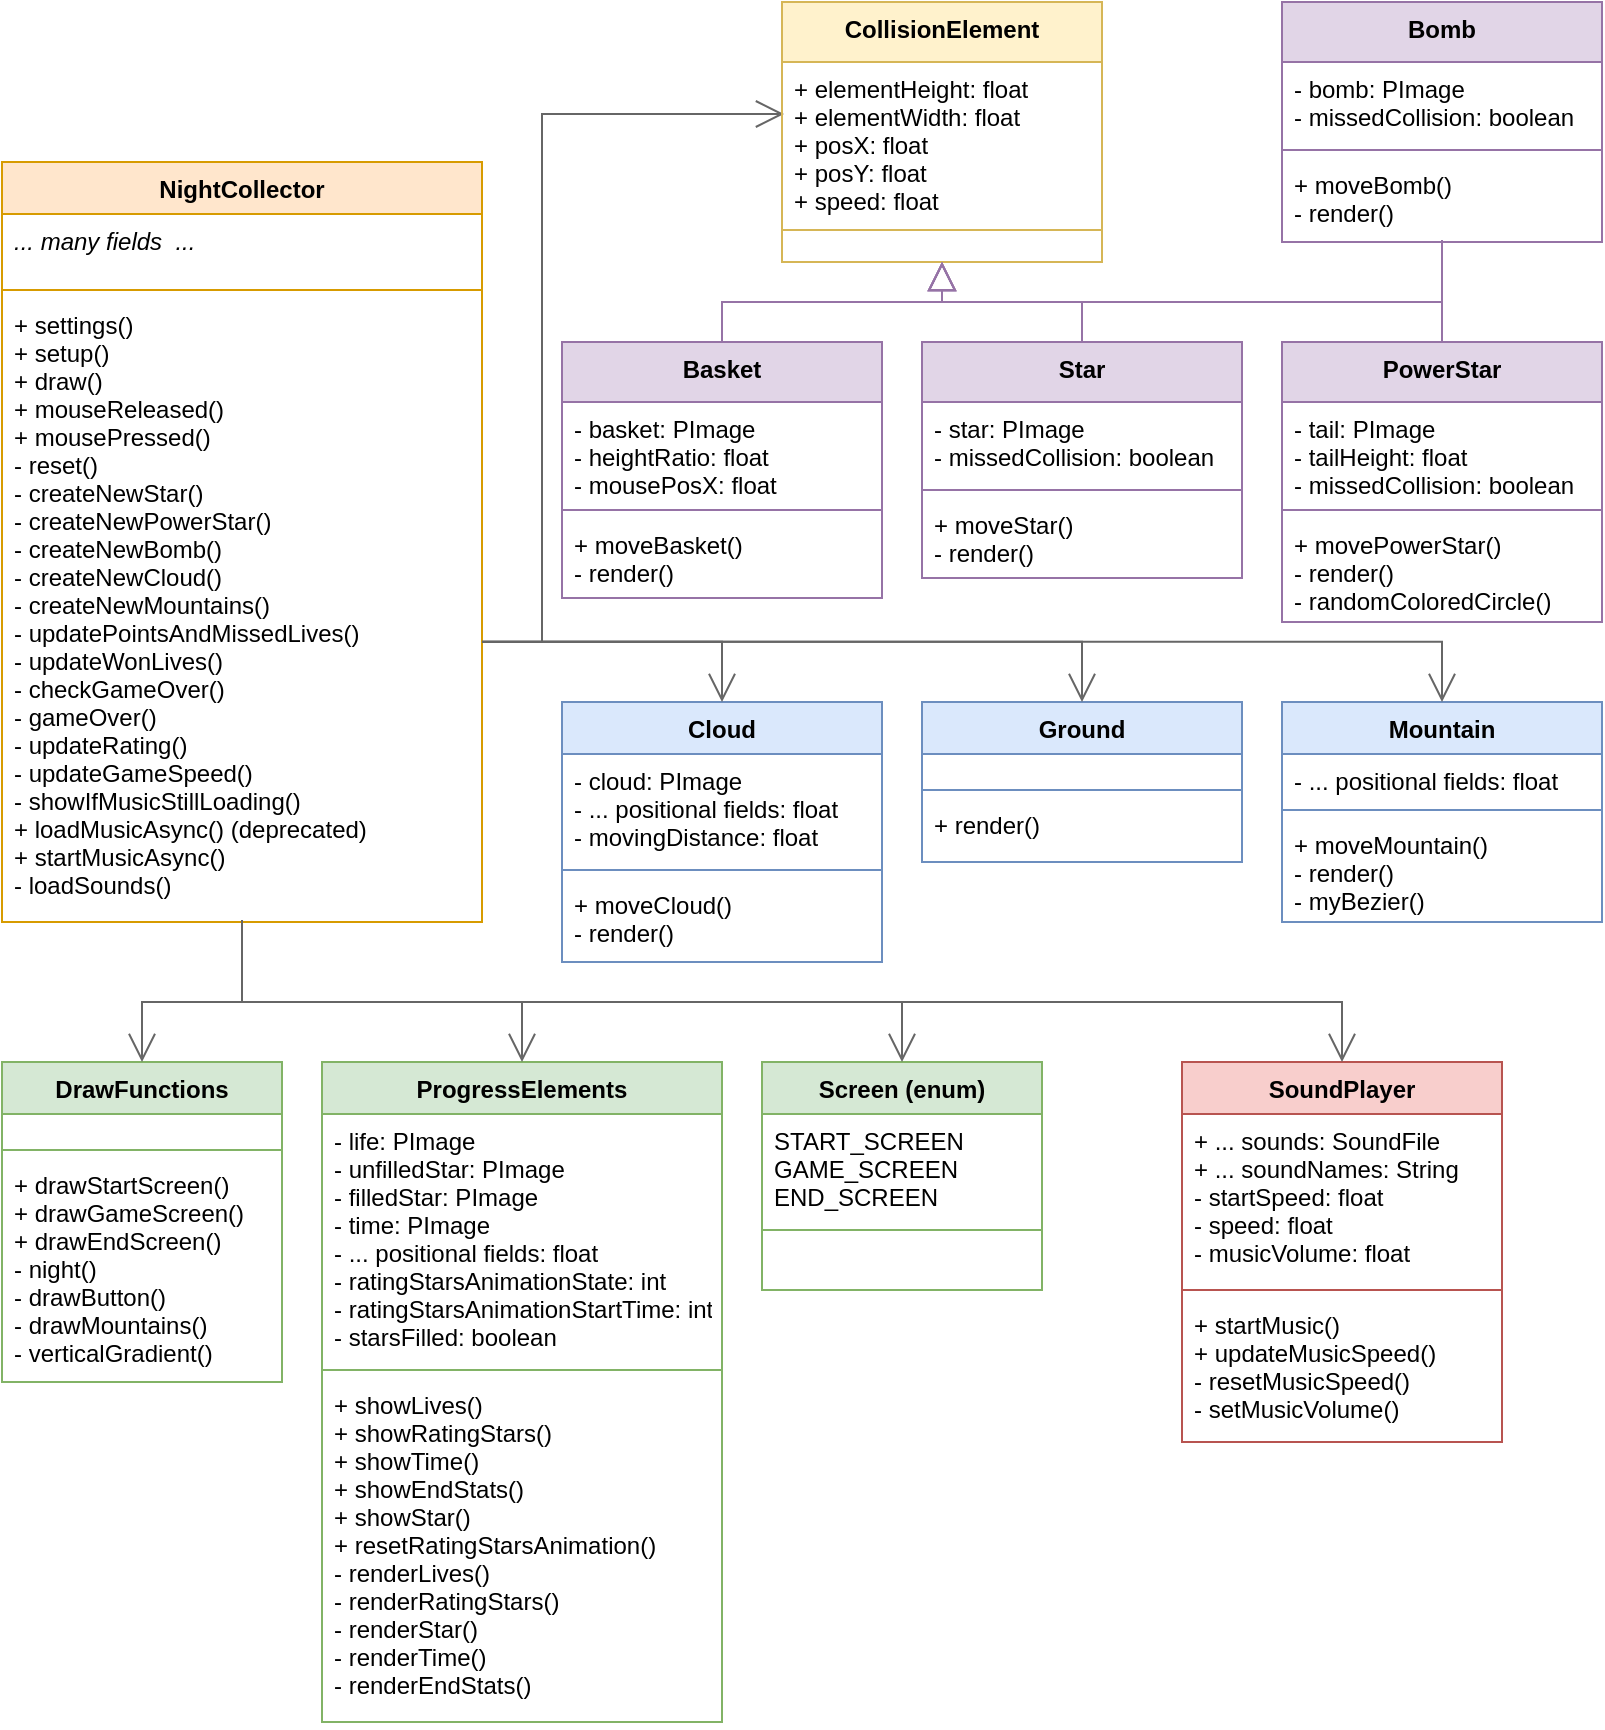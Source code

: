 <mxfile version="16.1.2" type="device"><diagram name="Page-1" id="c4acf3e9-155e-7222-9cf6-157b1a14988f"><mxGraphModel dx="1426" dy="905" grid="1" gridSize="10" guides="1" tooltips="1" connect="1" arrows="1" fold="1" page="1" pageScale="1" pageWidth="827" pageHeight="1169" background="none" math="0" shadow="0"><root><mxCell id="0"/><mxCell id="1" parent="0"/><mxCell id="Xkrnn2uKTb-XPjydckuP-17" value="NightCollector" style="swimlane;fontStyle=1;align=center;verticalAlign=top;childLayout=stackLayout;horizontal=1;startSize=26;horizontalStack=0;resizeParent=1;resizeParentMax=0;resizeLast=0;collapsible=1;marginBottom=0;fillColor=#ffe6cc;strokeColor=#d79b00;" parent="1" vertex="1"><mxGeometry x="20" y="100" width="240" height="380" as="geometry"/></mxCell><mxCell id="Xkrnn2uKTb-XPjydckuP-18" value="... many fields  ..." style="text;strokeColor=none;fillColor=none;align=left;verticalAlign=top;spacingLeft=4;spacingRight=4;overflow=hidden;rotatable=0;points=[[0,0.5],[1,0.5]];portConstraint=eastwest;fontStyle=2" parent="Xkrnn2uKTb-XPjydckuP-17" vertex="1"><mxGeometry y="26" width="240" height="34" as="geometry"/></mxCell><mxCell id="Xkrnn2uKTb-XPjydckuP-19" value="" style="line;strokeWidth=1;fillColor=#ffe6cc;align=left;verticalAlign=middle;spacingTop=-1;spacingLeft=3;spacingRight=3;rotatable=0;labelPosition=right;points=[];portConstraint=eastwest;strokeColor=#d79b00;" parent="Xkrnn2uKTb-XPjydckuP-17" vertex="1"><mxGeometry y="60" width="240" height="8" as="geometry"/></mxCell><mxCell id="Xkrnn2uKTb-XPjydckuP-20" value="+ settings()&#10;+ setup()&#10;+ draw()&#10;+ mouseReleased()&#10;+ mousePressed()&#10;- reset()&#10;- createNewStar()&#10;- createNewPowerStar()&#10;- createNewBomb()&#10;- createNewCloud()&#10;- createNewMountains()&#10;- updatePointsAndMissedLives()&#10;- updateWonLives()&#10;- checkGameOver()&#10;- gameOver()&#10;- updateRating()&#10;- updateGameSpeed()&#10;- showIfMusicStillLoading()&#10;+ loadMusicAsync() (deprecated)&#10;+ startMusicAsync()&#10;- loadSounds()&#10;" style="text;strokeColor=none;fillColor=none;align=left;verticalAlign=top;spacingLeft=4;spacingRight=4;overflow=hidden;rotatable=0;points=[[0,0.5],[1,0.5]];portConstraint=eastwest;" parent="Xkrnn2uKTb-XPjydckuP-17" vertex="1"><mxGeometry y="68" width="240" height="312" as="geometry"/></mxCell><mxCell id="Xkrnn2uKTb-XPjydckuP-72" value="DrawFunctions" style="swimlane;fontStyle=1;align=center;verticalAlign=top;childLayout=stackLayout;horizontal=1;startSize=26;horizontalStack=0;resizeParent=1;resizeParentMax=0;resizeLast=0;collapsible=1;marginBottom=0;fillColor=#d5e8d4;strokeColor=#82b366;" parent="1" vertex="1"><mxGeometry x="20" y="550" width="140" height="160" as="geometry"><mxRectangle x="340" y="406" width="130" height="26" as="alternateBounds"/></mxGeometry></mxCell><mxCell id="Xkrnn2uKTb-XPjydckuP-73" value=" " style="text;strokeColor=none;fillColor=none;align=left;verticalAlign=top;spacingLeft=4;spacingRight=4;overflow=hidden;rotatable=0;points=[[0,0.5],[1,0.5]];portConstraint=eastwest;" parent="Xkrnn2uKTb-XPjydckuP-72" vertex="1"><mxGeometry y="26" width="140" height="14" as="geometry"/></mxCell><mxCell id="Xkrnn2uKTb-XPjydckuP-74" value="" style="line;strokeWidth=1;fillColor=#d5e8d4;align=left;verticalAlign=middle;spacingTop=-1;spacingLeft=3;spacingRight=3;rotatable=0;labelPosition=right;points=[];portConstraint=eastwest;strokeColor=#82b366;" parent="Xkrnn2uKTb-XPjydckuP-72" vertex="1"><mxGeometry y="40" width="140" height="8" as="geometry"/></mxCell><mxCell id="Xkrnn2uKTb-XPjydckuP-75" value="+ drawStartScreen()&#10;+ drawGameScreen()&#10;+ drawEndScreen()&#10;- night()&#10;- drawButton()&#10;- drawMountains()&#10;- verticalGradient()&#10;" style="text;strokeColor=none;fillColor=none;align=left;verticalAlign=top;spacingLeft=4;spacingRight=4;overflow=hidden;rotatable=0;points=[[0,0.5],[1,0.5]];portConstraint=eastwest;" parent="Xkrnn2uKTb-XPjydckuP-72" vertex="1"><mxGeometry y="48" width="140" height="112" as="geometry"/></mxCell><mxCell id="Xkrnn2uKTb-XPjydckuP-90" value="Cloud" style="swimlane;fontStyle=1;align=center;verticalAlign=top;childLayout=stackLayout;horizontal=1;startSize=26;horizontalStack=0;resizeParent=1;resizeParentMax=0;resizeLast=0;collapsible=1;marginBottom=0;fillColor=#dae8fc;strokeColor=#6c8ebf;" parent="1" vertex="1"><mxGeometry x="300" y="370" width="160" height="130" as="geometry"/></mxCell><mxCell id="Xkrnn2uKTb-XPjydckuP-91" value="- cloud: PImage&#10;- ... positional fields: float&#10;- movingDistance: float" style="text;strokeColor=none;fillColor=none;align=left;verticalAlign=top;spacingLeft=4;spacingRight=4;overflow=hidden;rotatable=0;points=[[0,0.5],[1,0.5]];portConstraint=eastwest;" parent="Xkrnn2uKTb-XPjydckuP-90" vertex="1"><mxGeometry y="26" width="160" height="54" as="geometry"/></mxCell><mxCell id="Xkrnn2uKTb-XPjydckuP-92" value="" style="line;strokeWidth=1;fillColor=#dae8fc;align=left;verticalAlign=middle;spacingTop=-1;spacingLeft=3;spacingRight=3;rotatable=0;labelPosition=right;points=[];portConstraint=eastwest;strokeColor=#6c8ebf;" parent="Xkrnn2uKTb-XPjydckuP-90" vertex="1"><mxGeometry y="80" width="160" height="8" as="geometry"/></mxCell><mxCell id="Xkrnn2uKTb-XPjydckuP-93" value="+ moveCloud()&#10;- render() " style="text;strokeColor=none;fillColor=none;align=left;verticalAlign=top;spacingLeft=4;spacingRight=4;overflow=hidden;rotatable=0;points=[[0,0.5],[1,0.5]];portConstraint=eastwest;" parent="Xkrnn2uKTb-XPjydckuP-90" vertex="1"><mxGeometry y="88" width="160" height="42" as="geometry"/></mxCell><mxCell id="r9zJ3_9cZGfUW09Fqvat-2" style="edgeStyle=orthogonalEdgeStyle;rounded=0;orthogonalLoop=1;jettySize=auto;html=1;endArrow=open;endFill=0;startSize=12;endSize=12;fillColor=#f5f5f5;strokeColor=#666666;entryX=0.006;entryY=0.313;entryDx=0;entryDy=0;entryPerimeter=0;" edge="1" parent="1" target="r9zJ3_9cZGfUW09Fqvat-6"><mxGeometry relative="1" as="geometry"><mxPoint x="490" y="76" as="targetPoint"/><mxPoint x="260" y="340" as="sourcePoint"/><Array as="points"><mxPoint x="290" y="340"/><mxPoint x="290" y="76"/></Array></mxGeometry></mxCell><mxCell id="r9zJ3_9cZGfUW09Fqvat-5" value="CollisionElement" style="swimlane;fontStyle=1;align=center;verticalAlign=top;childLayout=stackLayout;horizontal=1;startSize=30;horizontalStack=0;resizeParent=1;resizeParentMax=0;resizeLast=0;collapsible=1;marginBottom=0;fillColor=#fff2cc;strokeColor=#d6b656;" vertex="1" parent="1"><mxGeometry x="410" y="20" width="160" height="130" as="geometry"/></mxCell><mxCell id="r9zJ3_9cZGfUW09Fqvat-6" value="+ elementHeight: float&#10;+ elementWidth: float&#10;+ posX: float&#10;+ posY: float&#10;+ speed: float" style="text;strokeColor=none;fillColor=none;align=left;verticalAlign=top;spacingLeft=4;spacingRight=4;overflow=hidden;rotatable=0;points=[[0,0.5],[1,0.5]];portConstraint=eastwest;" vertex="1" parent="r9zJ3_9cZGfUW09Fqvat-5"><mxGeometry y="30" width="160" height="80" as="geometry"/></mxCell><mxCell id="r9zJ3_9cZGfUW09Fqvat-7" value="" style="line;strokeWidth=1;fillColor=#fff2cc;align=left;verticalAlign=middle;spacingTop=-1;spacingLeft=3;spacingRight=3;rotatable=0;labelPosition=right;points=[];portConstraint=eastwest;strokeColor=#d6b656;" vertex="1" parent="r9zJ3_9cZGfUW09Fqvat-5"><mxGeometry y="110" width="160" height="8" as="geometry"/></mxCell><mxCell id="r9zJ3_9cZGfUW09Fqvat-8" value=" " style="text;strokeColor=none;fillColor=none;align=left;verticalAlign=top;spacingLeft=4;spacingRight=4;overflow=hidden;rotatable=0;points=[[0,0.5],[1,0.5]];portConstraint=eastwest;" vertex="1" parent="r9zJ3_9cZGfUW09Fqvat-5"><mxGeometry y="118" width="160" height="12" as="geometry"/></mxCell><mxCell id="r9zJ3_9cZGfUW09Fqvat-13" value="Basket" style="swimlane;fontStyle=1;align=center;verticalAlign=top;childLayout=stackLayout;horizontal=1;startSize=30;horizontalStack=0;resizeParent=1;resizeParentMax=0;resizeLast=0;collapsible=1;marginBottom=0;fillColor=#e1d5e7;strokeColor=#9673a6;" vertex="1" parent="1"><mxGeometry x="300" y="190" width="160" height="128" as="geometry"/></mxCell><mxCell id="r9zJ3_9cZGfUW09Fqvat-14" value="- basket: PImage&#10;- heightRatio: float&#10;- mousePosX: float" style="text;strokeColor=none;fillColor=none;align=left;verticalAlign=top;spacingLeft=4;spacingRight=4;overflow=hidden;rotatable=0;points=[[0,0.5],[1,0.5]];portConstraint=eastwest;" vertex="1" parent="r9zJ3_9cZGfUW09Fqvat-13"><mxGeometry y="30" width="160" height="50" as="geometry"/></mxCell><mxCell id="r9zJ3_9cZGfUW09Fqvat-15" value="" style="line;strokeWidth=1;fillColor=#e1d5e7;align=left;verticalAlign=middle;spacingTop=-1;spacingLeft=3;spacingRight=3;rotatable=0;labelPosition=right;points=[];portConstraint=eastwest;strokeColor=#9673a6;" vertex="1" parent="r9zJ3_9cZGfUW09Fqvat-13"><mxGeometry y="80" width="160" height="8" as="geometry"/></mxCell><mxCell id="r9zJ3_9cZGfUW09Fqvat-16" value="+ moveBasket()&#10;- render() " style="text;strokeColor=none;fillColor=none;align=left;verticalAlign=top;spacingLeft=4;spacingRight=4;overflow=hidden;rotatable=0;points=[[0,0.5],[1,0.5]];portConstraint=eastwest;" vertex="1" parent="r9zJ3_9cZGfUW09Fqvat-13"><mxGeometry y="88" width="160" height="40" as="geometry"/></mxCell><mxCell id="r9zJ3_9cZGfUW09Fqvat-17" value="Star" style="swimlane;fontStyle=1;align=center;verticalAlign=top;childLayout=stackLayout;horizontal=1;startSize=30;horizontalStack=0;resizeParent=1;resizeParentMax=0;resizeLast=0;collapsible=1;marginBottom=0;fillColor=#e1d5e7;strokeColor=#9673a6;" vertex="1" parent="1"><mxGeometry x="480" y="190" width="160" height="118" as="geometry"/></mxCell><mxCell id="r9zJ3_9cZGfUW09Fqvat-18" value="- star: PImage&#10;- missedCollision: boolean" style="text;strokeColor=none;fillColor=none;align=left;verticalAlign=top;spacingLeft=4;spacingRight=4;overflow=hidden;rotatable=0;points=[[0,0.5],[1,0.5]];portConstraint=eastwest;" vertex="1" parent="r9zJ3_9cZGfUW09Fqvat-17"><mxGeometry y="30" width="160" height="40" as="geometry"/></mxCell><mxCell id="r9zJ3_9cZGfUW09Fqvat-19" value="" style="line;strokeWidth=1;fillColor=#e1d5e7;align=left;verticalAlign=middle;spacingTop=-1;spacingLeft=3;spacingRight=3;rotatable=0;labelPosition=right;points=[];portConstraint=eastwest;strokeColor=#9673a6;" vertex="1" parent="r9zJ3_9cZGfUW09Fqvat-17"><mxGeometry y="70" width="160" height="8" as="geometry"/></mxCell><mxCell id="r9zJ3_9cZGfUW09Fqvat-20" value="+ moveStar()&#10;- render() " style="text;strokeColor=none;fillColor=none;align=left;verticalAlign=top;spacingLeft=4;spacingRight=4;overflow=hidden;rotatable=0;points=[[0,0.5],[1,0.5]];portConstraint=eastwest;" vertex="1" parent="r9zJ3_9cZGfUW09Fqvat-17"><mxGeometry y="78" width="160" height="40" as="geometry"/></mxCell><mxCell id="r9zJ3_9cZGfUW09Fqvat-21" value="PowerStar" style="swimlane;fontStyle=1;align=center;verticalAlign=top;childLayout=stackLayout;horizontal=1;startSize=30;horizontalStack=0;resizeParent=1;resizeParentMax=0;resizeLast=0;collapsible=1;marginBottom=0;fillColor=#e1d5e7;strokeColor=#9673a6;" vertex="1" parent="1"><mxGeometry x="660" y="190" width="160" height="140" as="geometry"/></mxCell><mxCell id="r9zJ3_9cZGfUW09Fqvat-22" value="- tail: PImage&#10;- tailHeight: float&#10;- missedCollision: boolean" style="text;strokeColor=none;fillColor=none;align=left;verticalAlign=top;spacingLeft=4;spacingRight=4;overflow=hidden;rotatable=0;points=[[0,0.5],[1,0.5]];portConstraint=eastwest;" vertex="1" parent="r9zJ3_9cZGfUW09Fqvat-21"><mxGeometry y="30" width="160" height="50" as="geometry"/></mxCell><mxCell id="r9zJ3_9cZGfUW09Fqvat-23" value="" style="line;strokeWidth=1;fillColor=#e1d5e7;align=left;verticalAlign=middle;spacingTop=-1;spacingLeft=3;spacingRight=3;rotatable=0;labelPosition=right;points=[];portConstraint=eastwest;strokeColor=#9673a6;" vertex="1" parent="r9zJ3_9cZGfUW09Fqvat-21"><mxGeometry y="80" width="160" height="8" as="geometry"/></mxCell><mxCell id="r9zJ3_9cZGfUW09Fqvat-24" value="+ movePowerStar()&#10;- render()&#10;- randomColoredCircle()" style="text;strokeColor=none;fillColor=none;align=left;verticalAlign=top;spacingLeft=4;spacingRight=4;overflow=hidden;rotatable=0;points=[[0,0.5],[1,0.5]];portConstraint=eastwest;" vertex="1" parent="r9zJ3_9cZGfUW09Fqvat-21"><mxGeometry y="88" width="160" height="52" as="geometry"/></mxCell><mxCell id="r9zJ3_9cZGfUW09Fqvat-25" value="Bomb" style="swimlane;fontStyle=1;align=center;verticalAlign=top;childLayout=stackLayout;horizontal=1;startSize=30;horizontalStack=0;resizeParent=1;resizeParentMax=0;resizeLast=0;collapsible=1;marginBottom=0;fillColor=#e1d5e7;strokeColor=#9673a6;" vertex="1" parent="1"><mxGeometry x="660" y="20" width="160" height="120" as="geometry"/></mxCell><mxCell id="r9zJ3_9cZGfUW09Fqvat-26" value="- bomb: PImage&#10;- missedCollision: boolean" style="text;strokeColor=none;fillColor=none;align=left;verticalAlign=top;spacingLeft=4;spacingRight=4;overflow=hidden;rotatable=0;points=[[0,0.5],[1,0.5]];portConstraint=eastwest;" vertex="1" parent="r9zJ3_9cZGfUW09Fqvat-25"><mxGeometry y="30" width="160" height="40" as="geometry"/></mxCell><mxCell id="r9zJ3_9cZGfUW09Fqvat-27" value="" style="line;strokeWidth=1;fillColor=#e1d5e7;align=left;verticalAlign=middle;spacingTop=-1;spacingLeft=3;spacingRight=3;rotatable=0;labelPosition=right;points=[];portConstraint=eastwest;strokeColor=#9673a6;" vertex="1" parent="r9zJ3_9cZGfUW09Fqvat-25"><mxGeometry y="70" width="160" height="8" as="geometry"/></mxCell><mxCell id="r9zJ3_9cZGfUW09Fqvat-28" value="+ moveBomb()&#10;- render()" style="text;strokeColor=none;fillColor=none;align=left;verticalAlign=top;spacingLeft=4;spacingRight=4;overflow=hidden;rotatable=0;points=[[0,0.5],[1,0.5]];portConstraint=eastwest;" vertex="1" parent="r9zJ3_9cZGfUW09Fqvat-25"><mxGeometry y="78" width="160" height="42" as="geometry"/></mxCell><mxCell id="r9zJ3_9cZGfUW09Fqvat-29" value="" style="edgeStyle=orthogonalEdgeStyle;rounded=0;orthogonalLoop=1;jettySize=auto;html=1;endArrow=block;endFill=0;startSize=12;endSize=12;exitX=0.5;exitY=0;exitDx=0;exitDy=0;fillColor=#e1d5e7;strokeColor=#9673a6;" edge="1" parent="1" source="r9zJ3_9cZGfUW09Fqvat-13"><mxGeometry relative="1" as="geometry"><mxPoint x="440" y="190" as="sourcePoint"/><mxPoint x="490" y="150" as="targetPoint"/><Array as="points"><mxPoint x="380" y="170"/><mxPoint x="490" y="170"/></Array></mxGeometry></mxCell><mxCell id="r9zJ3_9cZGfUW09Fqvat-30" value="" style="edgeStyle=orthogonalEdgeStyle;rounded=0;orthogonalLoop=1;jettySize=auto;html=1;endArrow=block;endFill=0;startSize=12;endSize=12;exitX=0.5;exitY=0;exitDx=0;exitDy=0;fillColor=#e1d5e7;strokeColor=#9673a6;" edge="1" parent="1" source="r9zJ3_9cZGfUW09Fqvat-21"><mxGeometry relative="1" as="geometry"><mxPoint x="640" y="150" as="sourcePoint"/><mxPoint x="490" y="150" as="targetPoint"/><Array as="points"><mxPoint x="740" y="170"/><mxPoint x="490" y="170"/></Array></mxGeometry></mxCell><mxCell id="r9zJ3_9cZGfUW09Fqvat-31" value="" style="edgeStyle=orthogonalEdgeStyle;rounded=0;orthogonalLoop=1;jettySize=auto;html=1;endArrow=block;endFill=0;startSize=12;endSize=12;exitX=0.5;exitY=0.976;exitDx=0;exitDy=0;fillColor=#e1d5e7;strokeColor=#9673a6;exitPerimeter=0;" edge="1" parent="1" source="r9zJ3_9cZGfUW09Fqvat-28"><mxGeometry relative="1" as="geometry"><mxPoint x="740" y="190" as="sourcePoint"/><mxPoint x="490" y="150" as="targetPoint"/><Array as="points"><mxPoint x="740" y="170"/><mxPoint x="490" y="170"/></Array></mxGeometry></mxCell><mxCell id="r9zJ3_9cZGfUW09Fqvat-32" value="" style="edgeStyle=orthogonalEdgeStyle;rounded=0;orthogonalLoop=1;jettySize=auto;html=1;endArrow=block;endFill=0;startSize=12;endSize=12;exitX=0.5;exitY=0;exitDx=0;exitDy=0;fillColor=#e1d5e7;strokeColor=#9673a6;" edge="1" parent="1" source="r9zJ3_9cZGfUW09Fqvat-17"><mxGeometry relative="1" as="geometry"><mxPoint x="740" y="190" as="sourcePoint"/><mxPoint x="490" y="150" as="targetPoint"/><Array as="points"><mxPoint x="560" y="170"/><mxPoint x="490" y="170"/></Array></mxGeometry></mxCell><mxCell id="r9zJ3_9cZGfUW09Fqvat-33" value="Ground" style="swimlane;fontStyle=1;align=center;verticalAlign=top;childLayout=stackLayout;horizontal=1;startSize=26;horizontalStack=0;resizeParent=1;resizeParentMax=0;resizeLast=0;collapsible=1;marginBottom=0;fillColor=#dae8fc;strokeColor=#6c8ebf;" vertex="1" parent="1"><mxGeometry x="480" y="370" width="160" height="80" as="geometry"/></mxCell><mxCell id="r9zJ3_9cZGfUW09Fqvat-34" value=" " style="text;strokeColor=none;fillColor=none;align=left;verticalAlign=top;spacingLeft=4;spacingRight=4;overflow=hidden;rotatable=0;points=[[0,0.5],[1,0.5]];portConstraint=eastwest;" vertex="1" parent="r9zJ3_9cZGfUW09Fqvat-33"><mxGeometry y="26" width="160" height="14" as="geometry"/></mxCell><mxCell id="r9zJ3_9cZGfUW09Fqvat-35" value="" style="line;strokeWidth=1;fillColor=#dae8fc;align=left;verticalAlign=middle;spacingTop=-1;spacingLeft=3;spacingRight=3;rotatable=0;labelPosition=right;points=[];portConstraint=eastwest;strokeColor=#6c8ebf;" vertex="1" parent="r9zJ3_9cZGfUW09Fqvat-33"><mxGeometry y="40" width="160" height="8" as="geometry"/></mxCell><mxCell id="r9zJ3_9cZGfUW09Fqvat-36" value="+ render() " style="text;strokeColor=none;fillColor=none;align=left;verticalAlign=top;spacingLeft=4;spacingRight=4;overflow=hidden;rotatable=0;points=[[0,0.5],[1,0.5]];portConstraint=eastwest;" vertex="1" parent="r9zJ3_9cZGfUW09Fqvat-33"><mxGeometry y="48" width="160" height="32" as="geometry"/></mxCell><mxCell id="r9zJ3_9cZGfUW09Fqvat-37" value="Mountain" style="swimlane;fontStyle=1;align=center;verticalAlign=top;childLayout=stackLayout;horizontal=1;startSize=26;horizontalStack=0;resizeParent=1;resizeParentMax=0;resizeLast=0;collapsible=1;marginBottom=0;fillColor=#dae8fc;strokeColor=#6c8ebf;" vertex="1" parent="1"><mxGeometry x="660" y="370" width="160" height="110" as="geometry"/></mxCell><mxCell id="r9zJ3_9cZGfUW09Fqvat-38" value="- ... positional fields: float" style="text;strokeColor=none;fillColor=none;align=left;verticalAlign=top;spacingLeft=4;spacingRight=4;overflow=hidden;rotatable=0;points=[[0,0.5],[1,0.5]];portConstraint=eastwest;" vertex="1" parent="r9zJ3_9cZGfUW09Fqvat-37"><mxGeometry y="26" width="160" height="24" as="geometry"/></mxCell><mxCell id="r9zJ3_9cZGfUW09Fqvat-39" value="" style="line;strokeWidth=1;fillColor=#dae8fc;align=left;verticalAlign=middle;spacingTop=-1;spacingLeft=3;spacingRight=3;rotatable=0;labelPosition=right;points=[];portConstraint=eastwest;strokeColor=#6c8ebf;" vertex="1" parent="r9zJ3_9cZGfUW09Fqvat-37"><mxGeometry y="50" width="160" height="8" as="geometry"/></mxCell><mxCell id="r9zJ3_9cZGfUW09Fqvat-40" value="+ moveMountain()&#10;- render()&#10;- myBezier() " style="text;strokeColor=none;fillColor=none;align=left;verticalAlign=top;spacingLeft=4;spacingRight=4;overflow=hidden;rotatable=0;points=[[0,0.5],[1,0.5]];portConstraint=eastwest;" vertex="1" parent="r9zJ3_9cZGfUW09Fqvat-37"><mxGeometry y="58" width="160" height="52" as="geometry"/></mxCell><mxCell id="r9zJ3_9cZGfUW09Fqvat-41" value="ProgressElements" style="swimlane;fontStyle=1;align=center;verticalAlign=top;childLayout=stackLayout;horizontal=1;startSize=26;horizontalStack=0;resizeParent=1;resizeParentMax=0;resizeLast=0;collapsible=1;marginBottom=0;fillColor=#d5e8d4;strokeColor=#82b366;" vertex="1" parent="1"><mxGeometry x="180" y="550" width="200" height="330" as="geometry"><mxRectangle x="340" y="406" width="130" height="26" as="alternateBounds"/></mxGeometry></mxCell><mxCell id="r9zJ3_9cZGfUW09Fqvat-42" value="- life: PImage &#10;- unfilledStar: PImage&#10;- filledStar: PImage&#10;- time: PImage&#10;- ... positional fields: float&#10;- ratingStarsAnimationState: int&#10;- ratingStarsAnimationStartTime: int&#10;- starsFilled: boolean" style="text;strokeColor=none;fillColor=none;align=left;verticalAlign=top;spacingLeft=4;spacingRight=4;overflow=hidden;rotatable=0;points=[[0,0.5],[1,0.5]];portConstraint=eastwest;" vertex="1" parent="r9zJ3_9cZGfUW09Fqvat-41"><mxGeometry y="26" width="200" height="124" as="geometry"/></mxCell><mxCell id="r9zJ3_9cZGfUW09Fqvat-43" value="" style="line;strokeWidth=1;fillColor=#d5e8d4;align=left;verticalAlign=middle;spacingTop=-1;spacingLeft=3;spacingRight=3;rotatable=0;labelPosition=right;points=[];portConstraint=eastwest;strokeColor=#82b366;" vertex="1" parent="r9zJ3_9cZGfUW09Fqvat-41"><mxGeometry y="150" width="200" height="8" as="geometry"/></mxCell><mxCell id="r9zJ3_9cZGfUW09Fqvat-44" value="+ showLives() &#10;+ showRatingStars()&#10;+ showTime()&#10;+ showEndStats()&#10;+ showStar()&#10;+ resetRatingStarsAnimation()&#10;- renderLives()&#10;- renderRatingStars()&#10;- renderStar()&#10;- renderTime()&#10;- renderEndStats()&#10;" style="text;strokeColor=none;fillColor=none;align=left;verticalAlign=top;spacingLeft=4;spacingRight=4;overflow=hidden;rotatable=0;points=[[0,0.5],[1,0.5]];portConstraint=eastwest;" vertex="1" parent="r9zJ3_9cZGfUW09Fqvat-41"><mxGeometry y="158" width="200" height="172" as="geometry"/></mxCell><mxCell id="r9zJ3_9cZGfUW09Fqvat-45" value="Screen (enum)" style="swimlane;fontStyle=1;align=center;verticalAlign=top;childLayout=stackLayout;horizontal=1;startSize=26;horizontalStack=0;resizeParent=1;resizeParentMax=0;resizeLast=0;collapsible=1;marginBottom=0;fillColor=#d5e8d4;strokeColor=#82b366;" vertex="1" parent="1"><mxGeometry x="400" y="550" width="140" height="114" as="geometry"><mxRectangle x="340" y="406" width="130" height="26" as="alternateBounds"/></mxGeometry></mxCell><mxCell id="r9zJ3_9cZGfUW09Fqvat-46" value="START_SCREEN&#10;GAME_SCREEN&#10;END_SCREEN" style="text;strokeColor=none;fillColor=none;align=left;verticalAlign=top;spacingLeft=4;spacingRight=4;overflow=hidden;rotatable=0;points=[[0,0.5],[1,0.5]];portConstraint=eastwest;" vertex="1" parent="r9zJ3_9cZGfUW09Fqvat-45"><mxGeometry y="26" width="140" height="54" as="geometry"/></mxCell><mxCell id="r9zJ3_9cZGfUW09Fqvat-47" value="" style="line;strokeWidth=1;fillColor=#d5e8d4;align=left;verticalAlign=middle;spacingTop=-1;spacingLeft=3;spacingRight=3;rotatable=0;labelPosition=right;points=[];portConstraint=eastwest;strokeColor=#82b366;" vertex="1" parent="r9zJ3_9cZGfUW09Fqvat-45"><mxGeometry y="80" width="140" height="8" as="geometry"/></mxCell><mxCell id="r9zJ3_9cZGfUW09Fqvat-48" value=" " style="text;strokeColor=none;fillColor=none;align=left;verticalAlign=top;spacingLeft=4;spacingRight=4;overflow=hidden;rotatable=0;points=[[0,0.5],[1,0.5]];portConstraint=eastwest;" vertex="1" parent="r9zJ3_9cZGfUW09Fqvat-45"><mxGeometry y="88" width="140" height="26" as="geometry"/></mxCell><mxCell id="r9zJ3_9cZGfUW09Fqvat-49" value="SoundPlayer" style="swimlane;fontStyle=1;align=center;verticalAlign=top;childLayout=stackLayout;horizontal=1;startSize=26;horizontalStack=0;resizeParent=1;resizeParentMax=0;resizeLast=0;collapsible=1;marginBottom=0;fillColor=#f8cecc;strokeColor=#b85450;" vertex="1" parent="1"><mxGeometry x="610" y="550" width="160" height="190" as="geometry"><mxRectangle x="340" y="406" width="130" height="26" as="alternateBounds"/></mxGeometry></mxCell><mxCell id="r9zJ3_9cZGfUW09Fqvat-50" value="+ ... sounds: SoundFile&#10;+ ... soundNames: String&#10;- startSpeed: float&#10;- speed: float&#10;- musicVolume: float&#10;" style="text;strokeColor=none;fillColor=none;align=left;verticalAlign=top;spacingLeft=4;spacingRight=4;overflow=hidden;rotatable=0;points=[[0,0.5],[1,0.5]];portConstraint=eastwest;" vertex="1" parent="r9zJ3_9cZGfUW09Fqvat-49"><mxGeometry y="26" width="160" height="84" as="geometry"/></mxCell><mxCell id="r9zJ3_9cZGfUW09Fqvat-51" value="" style="line;strokeWidth=1;fillColor=#f8cecc;align=left;verticalAlign=middle;spacingTop=-1;spacingLeft=3;spacingRight=3;rotatable=0;labelPosition=right;points=[];portConstraint=eastwest;strokeColor=#b85450;" vertex="1" parent="r9zJ3_9cZGfUW09Fqvat-49"><mxGeometry y="110" width="160" height="8" as="geometry"/></mxCell><mxCell id="r9zJ3_9cZGfUW09Fqvat-52" value="+ startMusic()&#10;+ updateMusicSpeed()&#10;- resetMusicSpeed()&#10;- setMusicVolume()" style="text;strokeColor=none;fillColor=none;align=left;verticalAlign=top;spacingLeft=4;spacingRight=4;overflow=hidden;rotatable=0;points=[[0,0.5],[1,0.5]];portConstraint=eastwest;" vertex="1" parent="r9zJ3_9cZGfUW09Fqvat-49"><mxGeometry y="118" width="160" height="72" as="geometry"/></mxCell><mxCell id="r9zJ3_9cZGfUW09Fqvat-54" style="edgeStyle=orthogonalEdgeStyle;rounded=0;orthogonalLoop=1;jettySize=auto;html=1;endArrow=open;endFill=0;startSize=12;endSize=12;fillColor=#f5f5f5;strokeColor=#666666;exitX=1.002;exitY=0.551;exitDx=0;exitDy=0;exitPerimeter=0;entryX=0.5;entryY=0;entryDx=0;entryDy=0;" edge="1" parent="1" source="Xkrnn2uKTb-XPjydckuP-20" target="r9zJ3_9cZGfUW09Fqvat-33"><mxGeometry relative="1" as="geometry"><mxPoint x="640" y="370" as="targetPoint"/><mxPoint x="260.0" y="360.924" as="sourcePoint"/><Array as="points"><mxPoint x="560" y="340"/></Array></mxGeometry></mxCell><mxCell id="r9zJ3_9cZGfUW09Fqvat-55" style="edgeStyle=orthogonalEdgeStyle;rounded=0;orthogonalLoop=1;jettySize=auto;html=1;endArrow=open;endFill=0;startSize=12;endSize=12;fillColor=#f5f5f5;strokeColor=#666666;exitX=1.002;exitY=0.551;exitDx=0;exitDy=0;exitPerimeter=0;entryX=0.5;entryY=0;entryDx=0;entryDy=0;" edge="1" parent="1" target="Xkrnn2uKTb-XPjydckuP-90"><mxGeometry relative="1" as="geometry"><mxPoint x="639.52" y="370" as="targetPoint"/><mxPoint x="260.0" y="339.912" as="sourcePoint"/><Array as="points"><mxPoint x="380" y="340"/></Array></mxGeometry></mxCell><mxCell id="r9zJ3_9cZGfUW09Fqvat-56" style="edgeStyle=orthogonalEdgeStyle;rounded=0;orthogonalLoop=1;jettySize=auto;html=1;endArrow=open;endFill=0;startSize=12;endSize=12;fillColor=#f5f5f5;strokeColor=#666666;exitX=1.002;exitY=0.551;exitDx=0;exitDy=0;exitPerimeter=0;entryX=0.5;entryY=0;entryDx=0;entryDy=0;" edge="1" parent="1" target="r9zJ3_9cZGfUW09Fqvat-37"><mxGeometry relative="1" as="geometry"><mxPoint x="639.52" y="370" as="targetPoint"/><mxPoint x="260.0" y="339.912" as="sourcePoint"/><Array as="points"><mxPoint x="740" y="340"/></Array></mxGeometry></mxCell><mxCell id="r9zJ3_9cZGfUW09Fqvat-57" style="edgeStyle=orthogonalEdgeStyle;rounded=0;orthogonalLoop=1;jettySize=auto;html=1;endArrow=open;endFill=0;startSize=12;endSize=12;fillColor=#f5f5f5;strokeColor=#666666;entryX=0.5;entryY=0;entryDx=0;entryDy=0;" edge="1" parent="1" target="r9zJ3_9cZGfUW09Fqvat-49"><mxGeometry relative="1" as="geometry"><mxPoint x="630" y="549.1" as="targetPoint"/><mxPoint x="140" y="479" as="sourcePoint"/><Array as="points"><mxPoint x="140" y="520"/><mxPoint x="690" y="520"/></Array></mxGeometry></mxCell><mxCell id="r9zJ3_9cZGfUW09Fqvat-58" style="edgeStyle=orthogonalEdgeStyle;rounded=0;orthogonalLoop=1;jettySize=auto;html=1;endArrow=open;endFill=0;startSize=12;endSize=12;fillColor=#f5f5f5;strokeColor=#666666;entryX=0.5;entryY=0;entryDx=0;entryDy=0;" edge="1" parent="1" target="r9zJ3_9cZGfUW09Fqvat-45"><mxGeometry relative="1" as="geometry"><mxPoint x="640" y="551" as="targetPoint"/><mxPoint x="140" y="480" as="sourcePoint"/><Array as="points"><mxPoint x="140" y="520"/><mxPoint x="470" y="520"/></Array></mxGeometry></mxCell><mxCell id="r9zJ3_9cZGfUW09Fqvat-59" style="edgeStyle=orthogonalEdgeStyle;rounded=0;orthogonalLoop=1;jettySize=auto;html=1;endArrow=open;endFill=0;startSize=12;endSize=12;fillColor=#f5f5f5;strokeColor=#666666;entryX=0.5;entryY=0;entryDx=0;entryDy=0;" edge="1" parent="1" target="r9zJ3_9cZGfUW09Fqvat-41"><mxGeometry relative="1" as="geometry"><mxPoint x="420" y="550" as="targetPoint"/><mxPoint x="140" y="480" as="sourcePoint"/><Array as="points"><mxPoint x="140" y="520"/><mxPoint x="280" y="520"/></Array></mxGeometry></mxCell><mxCell id="r9zJ3_9cZGfUW09Fqvat-60" style="edgeStyle=orthogonalEdgeStyle;rounded=0;orthogonalLoop=1;jettySize=auto;html=1;endArrow=open;endFill=0;startSize=12;endSize=12;fillColor=#f5f5f5;strokeColor=#666666;entryX=0.5;entryY=0;entryDx=0;entryDy=0;" edge="1" parent="1" target="Xkrnn2uKTb-XPjydckuP-72"><mxGeometry relative="1" as="geometry"><mxPoint x="260" y="550" as="targetPoint"/><mxPoint x="140" y="480" as="sourcePoint"/><Array as="points"><mxPoint x="140" y="520"/><mxPoint x="90" y="520"/></Array></mxGeometry></mxCell></root></mxGraphModel></diagram></mxfile>
